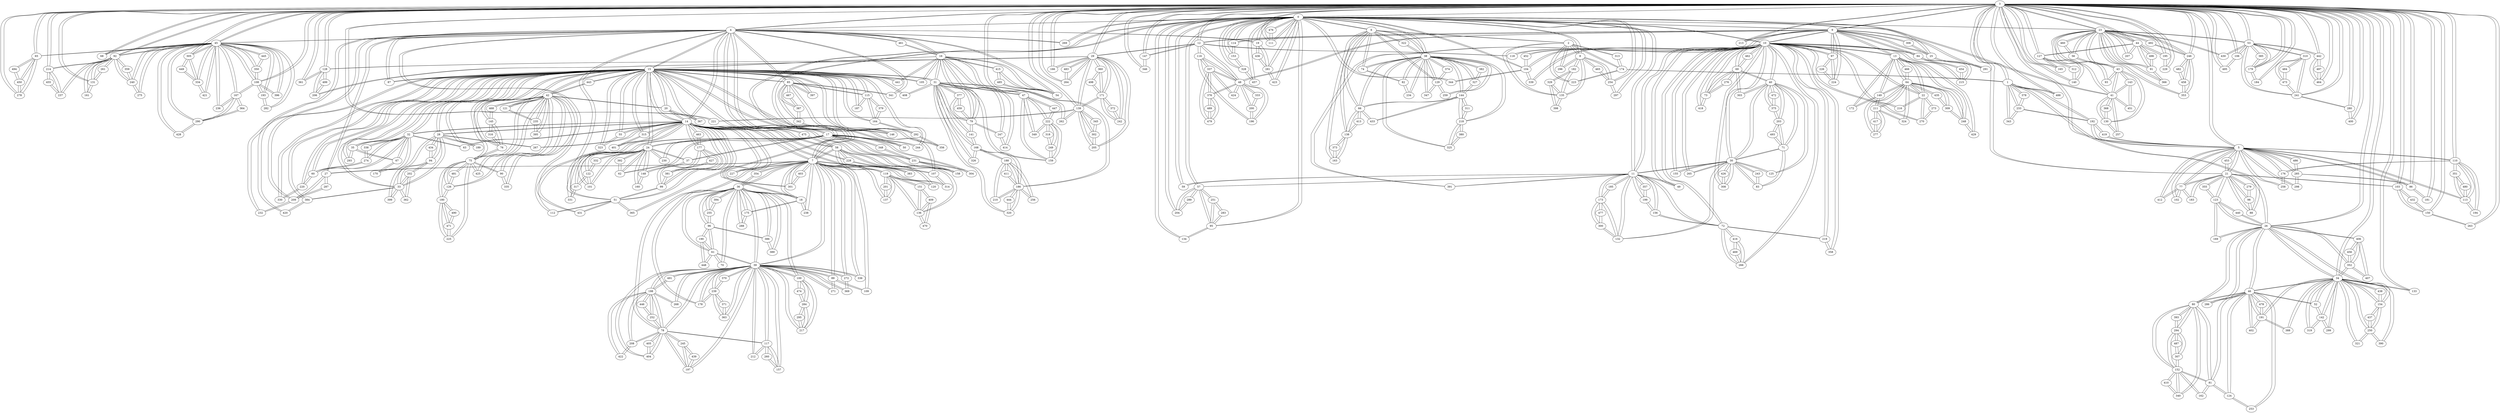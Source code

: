 graph {
  3 -- 0;
  3 -- 1;
  3 -- 4;
  3 -- 5;
  3 -- 9;
  3 -- 12;
  3 -- 21;
  3 -- 23;
  3 -- 26;
  3 -- 29;
  3 -- 34;
  3 -- 44;
  3 -- 45;
  3 -- 53;
  3 -- 65;
  3 -- 68;
  3 -- 86;
  3 -- 88;
  3 -- 92;
  3 -- 103;
  3 -- 106;
  3 -- 108;
  3 -- 110;
  3 -- 111;
  3 -- 127;
  3 -- 128;
  3 -- 131;
  3 -- 133;
  3 -- 139;
  3 -- 140;
  3 -- 147;
  3 -- 150;
  3 -- 165;
  3 -- 166;
  3 -- 179;
  3 -- 181;
  3 -- 184;
  3 -- 195;
  3 -- 213;
  3 -- 214;
  3 -- 221;
  3 -- 229;
  3 -- 241;
  3 -- 246;
  3 -- 262;
  3 -- 263;
  3 -- 264;
  3 -- 278;
  3 -- 280;
  3 -- 305;
  3 -- 346;
  3 -- 361;
  3 -- 400;
  3 -- 442;
  3 -- 464;
  3 -- 488;
  3 -- 495;
  0 -- 3;
  0 -- 4;
  0 -- 6;
  0 -- 7;
  0 -- 8;
  0 -- 9;
  0 -- 10;
  0 -- 11;
  0 -- 19;
  0 -- 23;
  0 -- 25;
  0 -- 38;
  0 -- 41;
  0 -- 57;
  0 -- 59;
  0 -- 95;
  0 -- 104;
  0 -- 107;
  0 -- 111;
  0 -- 114;
  0 -- 134;
  0 -- 153;
  0 -- 204;
  0 -- 254;
  0 -- 269;
  0 -- 281;
  0 -- 297;
  0 -- 328;
  0 -- 344;
  0 -- 423;
  0 -- 457;
  0 -- 476;
  1 -- 3;
  1 -- 5;
  1 -- 174;
  1 -- 192;
  1 -- 233;
  1 -- 343;
  1 -- 378;
  1 -- 488;
  4 -- 0;
  4 -- 3;
  4 -- 7;
  4 -- 14;
  4 -- 15;
  4 -- 16;
  4 -- 19;
  4 -- 27;
  4 -- 45;
  4 -- 51;
  4 -- 54;
  4 -- 85;
  4 -- 87;
  4 -- 112;
  4 -- 209;
  4 -- 232;
  4 -- 269;
  4 -- 341;
  4 -- 365;
  4 -- 461;
  5 -- 1;
  5 -- 3;
  5 -- 21;
  5 -- 77;
  5 -- 86;
  5 -- 102;
  5 -- 110;
  5 -- 113;
  5 -- 176;
  5 -- 192;
  5 -- 258;
  5 -- 285;
  5 -- 298;
  5 -- 412;
  5 -- 419;
  5 -- 453;
  5 -- 486;
  6 -- 0;
  6 -- 2;
  6 -- 38;
  6 -- 66;
  6 -- 74;
  6 -- 129;
  6 -- 138;
  6 -- 163;
  6 -- 322;
  2 -- 6;
  2 -- 8;
  2 -- 135;
  2 -- 174;
  2 -- 223;
  2 -- 296;
  2 -- 313;
  7 -- 0;
  7 -- 4;
  7 -- 14;
  7 -- 18;
  7 -- 27;
  7 -- 36;
  7 -- 39;
  7 -- 58;
  7 -- 78;
  7 -- 89;
  7 -- 107;
  7 -- 109;
  7 -- 119;
  7 -- 137;
  7 -- 227;
  7 -- 238;
  7 -- 272;
  7 -- 301;
  7 -- 314;
  7 -- 336;
  7 -- 354;
  7 -- 403;
  8 -- 0;
  8 -- 2;
  8 -- 135;
  8 -- 182;
  8 -- 254;
  8 -- 296;
  8 -- 465;
  9 -- 0;
  9 -- 3;
  9 -- 10;
  9 -- 12;
  9 -- 13;
  9 -- 25;
  9 -- 48;
  9 -- 84;
  9 -- 97;
  9 -- 114;
  9 -- 118;
  9 -- 213;
  9 -- 224;
  9 -- 291;
  9 -- 306;
  10 -- 0;
  10 -- 9;
  10 -- 11;
  10 -- 13;
  10 -- 22;
  10 -- 30;
  10 -- 40;
  10 -- 49;
  10 -- 69;
  10 -- 72;
  10 -- 73;
  10 -- 84;
  10 -- 97;
  10 -- 104;
  10 -- 155;
  10 -- 215;
  10 -- 216;
  10 -- 219;
  10 -- 265;
  10 -- 266;
  10 -- 270;
  10 -- 308;
  10 -- 339;
  10 -- 358;
  10 -- 391;
  10 -- 418;
  10 -- 452;
  10 -- 462;
  11 -- 0;
  11 -- 10;
  11 -- 30;
  11 -- 49;
  11 -- 57;
  11 -- 59;
  11 -- 72;
  11 -- 132;
  11 -- 156;
  11 -- 173;
  11 -- 185;
  11 -- 199;
  11 -- 357;
  11 -- 391;
  12 -- 3;
  12 -- 9;
  12 -- 29;
  12 -- 48;
  12 -- 116;
  12 -- 118;
  12 -- 147;
  13 -- 9;
  13 -- 10;
  13 -- 22;
  13 -- 64;
  13 -- 149;
  13 -- 172;
  13 -- 248;
  13 -- 429;
  13 -- 466;
  14 -- 4;
  14 -- 7;
  14 -- 15;
  14 -- 17;
  14 -- 18;
  14 -- 20;
  14 -- 28;
  14 -- 32;
  14 -- 51;
  14 -- 55;
  14 -- 58;
  14 -- 63;
  14 -- 99;
  14 -- 158;
  14 -- 177;
  14 -- 227;
  14 -- 228;
  14 -- 267;
  14 -- 301;
  14 -- 315;
  14 -- 383;
  14 -- 401;
  14 -- 431;
  14 -- 463;
  14 -- 475;
  15 -- 4;
  15 -- 14;
  15 -- 16;
  15 -- 17;
  15 -- 20;
  15 -- 24;
  15 -- 28;
  15 -- 31;
  15 -- 32;
  15 -- 33;
  15 -- 35;
  15 -- 42;
  15 -- 50;
  15 -- 55;
  15 -- 60;
  15 -- 75;
  15 -- 85;
  15 -- 87;
  15 -- 105;
  15 -- 115;
  15 -- 121;
  15 -- 146;
  15 -- 164;
  15 -- 187;
  15 -- 189;
  15 -- 220;
  15 -- 244;
  15 -- 292;
  15 -- 293;
  15 -- 315;
  15 -- 323;
  15 -- 330;
  15 -- 356;
  15 -- 367;
  15 -- 384;
  15 -- 397;
  15 -- 408;
  15 -- 420;
  15 -- 441;
  15 -- 443;
  16 -- 4;
  16 -- 15;
  16 -- 31;
  16 -- 47;
  16 -- 54;
  16 -- 79;
  16 -- 105;
  16 -- 247;
  16 -- 414;
  16 -- 415;
  16 -- 441;
  16 -- 461;
  17 -- 14;
  17 -- 15;
  17 -- 24;
  17 -- 37;
  17 -- 50;
  17 -- 62;
  17 -- 101;
  17 -- 158;
  17 -- 230;
  17 -- 231;
  17 -- 244;
  17 -- 304;
  17 -- 348;
  18 -- 7;
  18 -- 14;
  18 -- 36;
  18 -- 175;
  18 -- 238;
  19 -- 0;
  19 -- 4;
  19 -- 281;
  19 -- 436;
  20 -- 14;
  20 -- 15;
  20 -- 42;
  20 -- 367;
  21 -- 3;
  21 -- 5;
  21 -- 26;
  21 -- 77;
  21 -- 88;
  21 -- 98;
  21 -- 103;
  21 -- 123;
  21 -- 183;
  21 -- 279;
  21 -- 355;
  21 -- 453;
  22 -- 10;
  22 -- 13;
  22 -- 64;
  22 -- 216;
  22 -- 270;
  22 -- 273;
  23 -- 0;
  23 -- 3;
  23 -- 41;
  23 -- 43;
  23 -- 44;
  23 -- 53;
  23 -- 56;
  23 -- 91;
  23 -- 93;
  23 -- 207;
  23 -- 246;
  23 -- 353;
  23 -- 366;
  23 -- 430;
  23 -- 460;
  23 -- 492;
  24 -- 15;
  24 -- 17;
  24 -- 37;
  24 -- 62;
  24 -- 101;
  24 -- 122;
  24 -- 148;
  24 -- 160;
  24 -- 230;
  24 -- 317;
  24 -- 331;
  24 -- 332;
  24 -- 392;
  25 -- 0;
  25 -- 9;
  25 -- 291;
  25 -- 306;
  26 -- 3;
  26 -- 21;
  26 -- 34;
  26 -- 46;
  26 -- 80;
  26 -- 123;
  26 -- 154;
  26 -- 169;
  26 -- 286;
  26 -- 352;
  26 -- 406;
  26 -- 440;
  27 -- 4;
  27 -- 7;
  27 -- 209;
  27 -- 287;
  28 -- 14;
  28 -- 15;
  28 -- 33;
  28 -- 94;
  28 -- 189;
  28 -- 267;
  28 -- 399;
  28 -- 434;
  29 -- 3;
  29 -- 12;
  29 -- 128;
  29 -- 139;
  29 -- 166;
  29 -- 171;
  29 -- 205;
  29 -- 206;
  29 -- 242;
  29 -- 264;
  29 -- 360;
  29 -- 483;
  30 -- 10;
  30 -- 11;
  30 -- 40;
  30 -- 71;
  30 -- 83;
  30 -- 125;
  30 -- 132;
  30 -- 155;
  30 -- 243;
  30 -- 265;
  30 -- 308;
  30 -- 426;
  31 -- 15;
  31 -- 16;
  31 -- 47;
  31 -- 79;
  31 -- 141;
  31 -- 159;
  31 -- 168;
  31 -- 186;
  31 -- 320;
  31 -- 326;
  31 -- 377;
  31 -- 408;
  32 -- 14;
  32 -- 15;
  32 -- 35;
  32 -- 60;
  32 -- 63;
  32 -- 67;
  32 -- 170;
  32 -- 274;
  32 -- 338;
  33 -- 15;
  33 -- 28;
  33 -- 94;
  33 -- 202;
  33 -- 362;
  33 -- 384;
  33 -- 399;
  34 -- 3;
  34 -- 26;
  34 -- 46;
  34 -- 52;
  34 -- 133;
  34 -- 142;
  34 -- 154;
  34 -- 191;
  34 -- 250;
  34 -- 299;
  34 -- 319;
  34 -- 321;
  34 -- 352;
  34 -- 388;
  34 -- 390;
  34 -- 438;
  35 -- 15;
  35 -- 32;
  35 -- 67;
  35 -- 293;
  36 -- 7;
  36 -- 18;
  36 -- 39;
  36 -- 61;
  36 -- 70;
  36 -- 96;
  36 -- 100;
  36 -- 175;
  36 -- 178;
  36 -- 255;
  36 -- 288;
  36 -- 354;
  36 -- 386;
  36 -- 389;
  36 -- 394;
  37 -- 17;
  37 -- 24;
  37 -- 148;
  38 -- 0;
  38 -- 6;
  38 -- 66;
  38 -- 74;
  38 -- 82;
  38 -- 129;
  38 -- 144;
  38 -- 218;
  38 -- 234;
  38 -- 259;
  38 -- 322;
  38 -- 325;
  38 -- 327;
  38 -- 347;
  38 -- 374;
  38 -- 382;
  39 -- 7;
  39 -- 36;
  39 -- 61;
  39 -- 78;
  39 -- 89;
  39 -- 100;
  39 -- 117;
  39 -- 157;
  39 -- 178;
  39 -- 197;
  39 -- 198;
  39 -- 212;
  39 -- 217;
  39 -- 239;
  39 -- 268;
  39 -- 271;
  39 -- 272;
  39 -- 336;
  39 -- 363;
  39 -- 369;
  39 -- 370;
  39 -- 404;
  39 -- 491;
  40 -- 10;
  40 -- 30;
  40 -- 69;
  40 -- 71;
  40 -- 125;
  40 -- 203;
  40 -- 303;
  40 -- 375;
  40 -- 472;
  41 -- 0;
  41 -- 23;
  41 -- 43;
  41 -- 130;
  41 -- 143;
  41 -- 257;
  41 -- 368;
  41 -- 451;
  42 -- 15;
  42 -- 20;
  42 -- 75;
  42 -- 76;
  42 -- 90;
  42 -- 121;
  42 -- 126;
  42 -- 145;
  42 -- 235;
  42 -- 335;
  42 -- 395;
  42 -- 425;
  42 -- 443;
  42 -- 468;
  43 -- 23;
  43 -- 41;
  43 -- 56;
  43 -- 93;
  43 -- 130;
  43 -- 143;
  44 -- 3;
  44 -- 23;
  44 -- 91;
  44 -- 127;
  44 -- 195;
  44 -- 207;
  44 -- 496;
  45 -- 3;
  45 -- 4;
  45 -- 65;
  45 -- 68;
  45 -- 92;
  45 -- 108;
  45 -- 167;
  45 -- 193;
  45 -- 236;
  45 -- 240;
  45 -- 275;
  45 -- 282;
  45 -- 290;
  45 -- 305;
  45 -- 334;
  45 -- 350;
  45 -- 396;
  45 -- 421;
  45 -- 428;
  45 -- 445;
  46 -- 26;
  46 -- 34;
  46 -- 52;
  46 -- 80;
  46 -- 81;
  46 -- 124;
  46 -- 191;
  46 -- 253;
  46 -- 286;
  46 -- 402;
  46 -- 478;
  47 -- 16;
  47 -- 31;
  47 -- 159;
  47 -- 222;
  47 -- 349;
  47 -- 447;
  48 -- 9;
  48 -- 12;
  48 -- 116;
  48 -- 196;
  48 -- 200;
  48 -- 333;
  48 -- 337;
  48 -- 376;
  48 -- 424;
  49 -- 10;
  49 -- 11;
  50 -- 15;
  50 -- 17;
  51 -- 4;
  51 -- 14;
  51 -- 99;
  51 -- 112;
  51 -- 365;
  51 -- 431;
  52 -- 34;
  52 -- 46;
  52 -- 142;
  53 -- 3;
  53 -- 23;
  53 -- 106;
  53 -- 179;
  53 -- 241;
  53 -- 310;
  53 -- 385;
  53 -- 430;
  53 -- 442;
  54 -- 4;
  54 -- 16;
  54 -- 415;
  54 -- 485;
  55 -- 14;
  55 -- 15;
  55 -- 323;
  56 -- 23;
  56 -- 43;
  56 -- 460;
  57 -- 0;
  57 -- 11;
  57 -- 95;
  57 -- 204;
  57 -- 251;
  57 -- 289;
  58 -- 7;
  58 -- 14;
  58 -- 119;
  58 -- 120;
  58 -- 136;
  58 -- 228;
  58 -- 475;
  59 -- 0;
  59 -- 11;
  60 -- 15;
  60 -- 32;
  60 -- 220;
  60 -- 274;
  61 -- 36;
  61 -- 39;
  61 -- 70;
  61 -- 96;
  61 -- 190;
  61 -- 448;
  62 -- 17;
  62 -- 24;
  62 -- 392;
  63 -- 14;
  63 -- 32;
  64 -- 13;
  64 -- 22;
  64 -- 149;
  64 -- 211;
  64 -- 248;
  64 -- 277;
  64 -- 309;
  64 -- 324;
  64 -- 435;
  64 -- 466;
  65 -- 3;
  65 -- 45;
  65 -- 278;
  65 -- 450;
  65 -- 494;
  66 -- 6;
  66 -- 38;
  66 -- 138;
  66 -- 144;
  66 -- 413;
  66 -- 433;
  67 -- 32;
  67 -- 35;
  67 -- 170;
  68 -- 3;
  68 -- 45;
  69 -- 10;
  69 -- 40;
  69 -- 73;
  69 -- 276;
  69 -- 303;
  69 -- 462;
  70 -- 36;
  70 -- 61;
  71 -- 30;
  71 -- 40;
  71 -- 83;
  71 -- 203;
  71 -- 493;
  72 -- 10;
  72 -- 11;
  72 -- 156;
  72 -- 219;
  72 -- 266;
  72 -- 416;
  73 -- 10;
  73 -- 69;
  73 -- 276;
  73 -- 418;
  74 -- 6;
  74 -- 38;
  74 -- 82;
  75 -- 15;
  75 -- 42;
  75 -- 76;
  75 -- 90;
  75 -- 126;
  75 -- 180;
  75 -- 225;
  75 -- 425;
  75 -- 481;
  76 -- 42;
  76 -- 75;
  76 -- 145;
  76 -- 316;
  77 -- 5;
  77 -- 21;
  77 -- 102;
  77 -- 183;
  77 -- 412;
  78 -- 7;
  78 -- 39;
  78 -- 117;
  78 -- 197;
  78 -- 198;
  78 -- 208;
  78 -- 245;
  78 -- 252;
  78 -- 404;
  78 -- 405;
  79 -- 16;
  79 -- 31;
  79 -- 141;
  79 -- 247;
  79 -- 377;
  79 -- 459;
  80 -- 26;
  80 -- 46;
  80 -- 81;
  80 -- 152;
  80 -- 294;
  80 -- 340;
  80 -- 393;
  81 -- 46;
  81 -- 80;
  81 -- 124;
  81 -- 152;
  81 -- 162;
  82 -- 38;
  82 -- 74;
  82 -- 234;
  83 -- 30;
  83 -- 71;
  83 -- 243;
  84 -- 9;
  84 -- 10;
  84 -- 215;
  84 -- 454;
  85 -- 4;
  85 -- 15;
  85 -- 115;
  85 -- 146;
  85 -- 341;
  85 -- 342;
  85 -- 387;
  85 -- 397;
  85 -- 467;
  86 -- 3;
  86 -- 5;
  86 -- 181;
  86 -- 285;
  87 -- 4;
  87 -- 15;
  88 -- 3;
  88 -- 21;
  88 -- 98;
  89 -- 7;
  89 -- 39;
  89 -- 109;
  89 -- 271;
  90 -- 42;
  90 -- 75;
  90 -- 335;
  91 -- 23;
  91 -- 44;
  91 -- 366;
  91 -- 496;
  92 -- 3;
  92 -- 45;
  92 -- 131;
  92 -- 161;
  92 -- 214;
  92 -- 237;
  92 -- 240;
  92 -- 261;
  92 -- 359;
  93 -- 23;
  93 -- 43;
  94 -- 28;
  94 -- 33;
  94 -- 202;
  94 -- 434;
  95 -- 0;
  95 -- 57;
  95 -- 134;
  95 -- 251;
  95 -- 283;
  96 -- 36;
  96 -- 61;
  96 -- 190;
  96 -- 255;
  96 -- 386;
  97 -- 9;
  97 -- 10;
  97 -- 224;
  97 -- 226;
  98 -- 21;
  98 -- 88;
  98 -- 279;
  99 -- 14;
  99 -- 51;
  99 -- 177;
  99 -- 381;
  100 -- 36;
  100 -- 39;
  100 -- 217;
  100 -- 284;
  100 -- 474;
  101 -- 17;
  101 -- 24;
  101 -- 122;
  102 -- 5;
  102 -- 77;
  103 -- 3;
  103 -- 21;
  103 -- 150;
  103 -- 432;
  104 -- 0;
  104 -- 10;
  104 -- 339;
  104 -- 344;
  104 -- 452;
  105 -- 15;
  105 -- 16;
  106 -- 3;
  106 -- 53;
  106 -- 495;
  107 -- 0;
  107 -- 7;
  107 -- 314;
  108 -- 3;
  108 -- 45;
  108 -- 167;
  108 -- 193;
  108 -- 350;
  108 -- 396;
  109 -- 7;
  109 -- 89;
  110 -- 3;
  110 -- 5;
  110 -- 113;
  110 -- 176;
  110 -- 194;
  110 -- 351;
  111 -- 0;
  111 -- 3;
  111 -- 476;
  112 -- 4;
  112 -- 51;
  113 -- 5;
  113 -- 110;
  113 -- 194;
  113 -- 351;
  113 -- 480;
  114 -- 0;
  114 -- 9;
  114 -- 153;
  115 -- 15;
  115 -- 85;
  115 -- 164;
  115 -- 187;
  115 -- 379;
  116 -- 12;
  116 -- 48;
  116 -- 196;
  116 -- 337;
  117 -- 39;
  117 -- 78;
  117 -- 157;
  117 -- 212;
  117 -- 260;
  118 -- 9;
  118 -- 12;
  119 -- 7;
  119 -- 58;
  119 -- 120;
  119 -- 136;
  119 -- 137;
  119 -- 151;
  119 -- 201;
  120 -- 58;
  120 -- 119;
  121 -- 15;
  121 -- 42;
  121 -- 235;
  122 -- 24;
  122 -- 101;
  122 -- 317;
  122 -- 332;
  123 -- 21;
  123 -- 26;
  123 -- 169;
  123 -- 355;
  123 -- 440;
  124 -- 46;
  124 -- 81;
  124 -- 253;
  125 -- 30;
  125 -- 40;
  126 -- 42;
  126 -- 75;
  126 -- 180;
  126 -- 481;
  127 -- 3;
  127 -- 44;
  127 -- 140;
  127 -- 165;
  127 -- 312;
  128 -- 3;
  128 -- 29;
  128 -- 206;
  128 -- 361;
  128 -- 499;
  129 -- 6;
  129 -- 38;
  129 -- 259;
  129 -- 347;
  129 -- 374;
  130 -- 41;
  130 -- 43;
  130 -- 257;
  130 -- 368;
  131 -- 3;
  131 -- 92;
  131 -- 161;
  131 -- 261;
  132 -- 11;
  132 -- 30;
  132 -- 173;
  132 -- 300;
  133 -- 3;
  133 -- 34;
  134 -- 0;
  134 -- 95;
  135 -- 2;
  135 -- 8;
  135 -- 182;
  135 -- 329;
  135 -- 398;
  136 -- 58;
  136 -- 119;
  136 -- 151;
  136 -- 409;
  136 -- 470;
  137 -- 7;
  137 -- 119;
  137 -- 201;
  138 -- 6;
  138 -- 66;
  138 -- 163;
  138 -- 373;
  138 -- 413;
  139 -- 3;
  139 -- 29;
  139 -- 171;
  139 -- 205;
  139 -- 221;
  139 -- 262;
  139 -- 302;
  139 -- 345;
  140 -- 3;
  140 -- 127;
  140 -- 312;
  141 -- 31;
  141 -- 79;
  141 -- 168;
  142 -- 34;
  142 -- 52;
  142 -- 299;
  142 -- 319;
  143 -- 41;
  143 -- 43;
  143 -- 451;
  144 -- 38;
  144 -- 66;
  144 -- 218;
  144 -- 311;
  144 -- 327;
  144 -- 433;
  145 -- 42;
  145 -- 76;
  145 -- 316;
  145 -- 468;
  146 -- 15;
  146 -- 85;
  146 -- 342;
  147 -- 3;
  147 -- 12;
  147 -- 346;
  148 -- 24;
  148 -- 37;
  148 -- 160;
  149 -- 13;
  149 -- 64;
  149 -- 172;
  149 -- 211;
  150 -- 3;
  150 -- 103;
  150 -- 263;
  150 -- 432;
  151 -- 119;
  151 -- 136;
  151 -- 409;
  152 -- 80;
  152 -- 81;
  152 -- 162;
  152 -- 294;
  152 -- 307;
  152 -- 340;
  152 -- 410;
  153 -- 0;
  153 -- 114;
  153 -- 328;
  154 -- 26;
  154 -- 34;
  154 -- 250;
  154 -- 437;
  154 -- 438;
  155 -- 10;
  155 -- 30;
  156 -- 11;
  156 -- 72;
  156 -- 199;
  157 -- 39;
  157 -- 117;
  157 -- 260;
  158 -- 14;
  158 -- 17;
  158 -- 231;
  159 -- 31;
  159 -- 47;
  159 -- 222;
  159 -- 249;
  160 -- 24;
  160 -- 148;
  161 -- 92;
  161 -- 131;
  162 -- 81;
  162 -- 152;
  163 -- 6;
  163 -- 138;
  163 -- 373;
  164 -- 15;
  164 -- 115;
  164 -- 292;
  164 -- 379;
  165 -- 3;
  165 -- 127;
  166 -- 3;
  166 -- 29;
  167 -- 45;
  167 -- 108;
  167 -- 236;
  167 -- 290;
  167 -- 364;
  168 -- 31;
  168 -- 141;
  168 -- 186;
  168 -- 188;
  168 -- 326;
  169 -- 26;
  169 -- 123;
  170 -- 32;
  170 -- 67;
  171 -- 29;
  171 -- 139;
  171 -- 242;
  171 -- 360;
  171 -- 372;
  171 -- 498;
  172 -- 13;
  172 -- 149;
  173 -- 11;
  173 -- 132;
  173 -- 185;
  173 -- 300;
  173 -- 477;
  174 -- 1;
  174 -- 2;
  174 -- 223;
  174 -- 313;
  175 -- 18;
  175 -- 36;
  175 -- 288;
  176 -- 5;
  176 -- 110;
  176 -- 258;
  177 -- 14;
  177 -- 99;
  177 -- 381;
  177 -- 427;
  177 -- 463;
  178 -- 36;
  178 -- 39;
  178 -- 239;
  179 -- 3;
  179 -- 53;
  179 -- 184;
  179 -- 385;
  180 -- 75;
  180 -- 126;
  180 -- 225;
  180 -- 471;
  180 -- 490;
  181 -- 3;
  181 -- 86;
  182 -- 8;
  182 -- 135;
  182 -- 329;
  183 -- 21;
  183 -- 77;
  184 -- 3;
  184 -- 179;
  185 -- 11;
  185 -- 173;
  186 -- 31;
  186 -- 168;
  186 -- 188;
  186 -- 210;
  186 -- 256;
  186 -- 320;
  186 -- 411;
  186 -- 444;
  187 -- 15;
  187 -- 115;
  188 -- 168;
  188 -- 186;
  188 -- 210;
  188 -- 256;
  188 -- 411;
  189 -- 15;
  189 -- 28;
  190 -- 61;
  190 -- 96;
  190 -- 448;
  191 -- 34;
  191 -- 46;
  191 -- 388;
  191 -- 402;
  191 -- 478;
  192 -- 1;
  192 -- 5;
  192 -- 233;
  192 -- 419;
  193 -- 45;
  193 -- 108;
  193 -- 282;
  194 -- 110;
  194 -- 113;
  195 -- 3;
  195 -- 44;
  195 -- 229;
  196 -- 48;
  196 -- 116;
  196 -- 200;
  197 -- 39;
  197 -- 78;
  197 -- 245;
  197 -- 439;
  198 -- 39;
  198 -- 78;
  198 -- 208;
  198 -- 252;
  198 -- 268;
  198 -- 422;
  198 -- 446;
  198 -- 491;
  199 -- 11;
  199 -- 156;
  199 -- 357;
  200 -- 48;
  200 -- 196;
  200 -- 333;
  201 -- 119;
  201 -- 137;
  202 -- 33;
  202 -- 94;
  202 -- 362;
  203 -- 40;
  203 -- 71;
  203 -- 375;
  203 -- 493;
  204 -- 0;
  204 -- 57;
  204 -- 289;
  205 -- 29;
  205 -- 139;
  205 -- 302;
  206 -- 29;
  206 -- 128;
  206 -- 499;
  207 -- 23;
  207 -- 44;
  208 -- 78;
  208 -- 198;
  208 -- 422;
  209 -- 4;
  209 -- 27;
  209 -- 232;
  209 -- 287;
  210 -- 186;
  210 -- 188;
  211 -- 64;
  211 -- 149;
  211 -- 277;
  211 -- 324;
  211 -- 417;
  212 -- 39;
  212 -- 117;
  213 -- 3;
  213 -- 9;
  214 -- 3;
  214 -- 92;
  214 -- 237;
  214 -- 455;
  215 -- 10;
  215 -- 84;
  215 -- 454;
  216 -- 10;
  216 -- 22;
  217 -- 39;
  217 -- 100;
  217 -- 284;
  217 -- 295;
  218 -- 38;
  218 -- 144;
  218 -- 311;
  218 -- 325;
  218 -- 380;
  219 -- 10;
  219 -- 72;
  219 -- 358;
  220 -- 15;
  220 -- 60;
  220 -- 330;
  221 -- 3;
  221 -- 139;
  222 -- 47;
  222 -- 159;
  222 -- 249;
  222 -- 318;
  222 -- 349;
  222 -- 447;
  223 -- 2;
  223 -- 174;
  224 -- 9;
  224 -- 97;
  224 -- 226;
  225 -- 75;
  225 -- 180;
  225 -- 471;
  226 -- 97;
  226 -- 224;
  227 -- 7;
  227 -- 14;
  228 -- 14;
  228 -- 58;
  228 -- 383;
  229 -- 3;
  229 -- 195;
  230 -- 17;
  230 -- 24;
  231 -- 17;
  231 -- 158;
  231 -- 304;
  231 -- 348;
  232 -- 4;
  232 -- 209;
  233 -- 1;
  233 -- 192;
  233 -- 343;
  233 -- 378;
  234 -- 38;
  234 -- 82;
  235 -- 42;
  235 -- 121;
  235 -- 395;
  236 -- 45;
  236 -- 167;
  237 -- 92;
  237 -- 214;
  237 -- 455;
  238 -- 7;
  238 -- 18;
  239 -- 39;
  239 -- 178;
  239 -- 363;
  239 -- 370;
  239 -- 371;
  240 -- 45;
  240 -- 92;
  240 -- 275;
  240 -- 359;
  241 -- 3;
  241 -- 53;
  241 -- 280;
  241 -- 310;
  241 -- 473;
  242 -- 29;
  242 -- 171;
  242 -- 372;
  243 -- 30;
  243 -- 83;
  244 -- 15;
  244 -- 17;
  245 -- 78;
  245 -- 197;
  245 -- 439;
  246 -- 3;
  246 -- 23;
  246 -- 353;
  246 -- 458;
  246 -- 482;
  246 -- 492;
  247 -- 16;
  247 -- 79;
  247 -- 414;
  248 -- 13;
  248 -- 64;
  248 -- 309;
  248 -- 429;
  249 -- 159;
  249 -- 222;
  249 -- 318;
  250 -- 34;
  250 -- 154;
  250 -- 321;
  250 -- 390;
  250 -- 437;
  251 -- 57;
  251 -- 95;
  251 -- 283;
  252 -- 78;
  252 -- 198;
  252 -- 446;
  253 -- 46;
  253 -- 124;
  254 -- 0;
  254 -- 8;
  254 -- 297;
  254 -- 465;
  255 -- 36;
  255 -- 96;
  255 -- 394;
  256 -- 186;
  256 -- 188;
  257 -- 41;
  257 -- 130;
  258 -- 5;
  258 -- 176;
  259 -- 38;
  259 -- 129;
  260 -- 117;
  260 -- 157;
  261 -- 92;
  261 -- 131;
  262 -- 3;
  262 -- 139;
  263 -- 3;
  263 -- 150;
  264 -- 3;
  264 -- 29;
  264 -- 483;
  265 -- 10;
  265 -- 30;
  266 -- 10;
  266 -- 72;
  266 -- 416;
  266 -- 469;
  267 -- 14;
  267 -- 28;
  268 -- 39;
  268 -- 198;
  269 -- 0;
  269 -- 4;
  270 -- 10;
  270 -- 22;
  270 -- 273;
  271 -- 39;
  271 -- 89;
  272 -- 7;
  272 -- 39;
  272 -- 369;
  273 -- 22;
  273 -- 270;
  274 -- 32;
  274 -- 60;
  274 -- 338;
  275 -- 45;
  275 -- 240;
  276 -- 69;
  276 -- 73;
  277 -- 64;
  277 -- 211;
  277 -- 417;
  278 -- 3;
  278 -- 65;
  278 -- 450;
  279 -- 21;
  279 -- 98;
  280 -- 3;
  280 -- 241;
  280 -- 400;
  281 -- 0;
  281 -- 19;
  281 -- 423;
  281 -- 436;
  282 -- 45;
  282 -- 193;
  283 -- 95;
  283 -- 251;
  284 -- 100;
  284 -- 217;
  284 -- 295;
  284 -- 474;
  285 -- 5;
  285 -- 86;
  285 -- 298;
  285 -- 486;
  286 -- 26;
  286 -- 46;
  287 -- 27;
  287 -- 209;
  288 -- 36;
  288 -- 175;
  289 -- 57;
  289 -- 204;
  290 -- 45;
  290 -- 167;
  290 -- 364;
  290 -- 428;
  291 -- 9;
  291 -- 25;
  292 -- 15;
  292 -- 164;
  292 -- 356;
  293 -- 15;
  293 -- 35;
  294 -- 80;
  294 -- 152;
  294 -- 307;
  294 -- 393;
  294 -- 487;
  295 -- 217;
  295 -- 284;
  296 -- 2;
  296 -- 8;
  297 -- 0;
  297 -- 254;
  298 -- 5;
  298 -- 285;
  299 -- 34;
  299 -- 142;
  300 -- 132;
  300 -- 173;
  300 -- 477;
  301 -- 7;
  301 -- 14;
  301 -- 403;
  302 -- 139;
  302 -- 205;
  302 -- 345;
  303 -- 40;
  303 -- 69;
  304 -- 17;
  304 -- 231;
  305 -- 3;
  305 -- 45;
  305 -- 334;
  305 -- 449;
  306 -- 9;
  306 -- 25;
  307 -- 152;
  307 -- 294;
  307 -- 487;
  308 -- 10;
  308 -- 30;
  308 -- 426;
  309 -- 64;
  309 -- 248;
  309 -- 435;
  310 -- 53;
  310 -- 241;
  310 -- 473;
  310 -- 484;
  311 -- 144;
  311 -- 218;
  312 -- 127;
  312 -- 140;
  313 -- 2;
  313 -- 174;
  314 -- 7;
  314 -- 107;
  315 -- 14;
  315 -- 15;
  315 -- 401;
  316 -- 76;
  316 -- 145;
  317 -- 24;
  317 -- 122;
  317 -- 331;
  318 -- 222;
  318 -- 249;
  319 -- 34;
  319 -- 142;
  320 -- 31;
  320 -- 186;
  320 -- 444;
  321 -- 34;
  321 -- 250;
  322 -- 6;
  322 -- 38;
  323 -- 15;
  323 -- 55;
  324 -- 64;
  324 -- 211;
  325 -- 38;
  325 -- 218;
  325 -- 380;
  326 -- 31;
  326 -- 168;
  327 -- 38;
  327 -- 144;
  327 -- 382;
  328 -- 0;
  328 -- 153;
  328 -- 457;
  329 -- 135;
  329 -- 182;
  329 -- 398;
  330 -- 15;
  330 -- 220;
  331 -- 24;
  331 -- 317;
  332 -- 24;
  332 -- 122;
  333 -- 48;
  333 -- 200;
  334 -- 45;
  334 -- 305;
  334 -- 421;
  334 -- 449;
  335 -- 42;
  335 -- 90;
  336 -- 7;
  336 -- 39;
  337 -- 48;
  337 -- 116;
  337 -- 376;
  337 -- 424;
  337 -- 479;
  338 -- 32;
  338 -- 274;
  339 -- 10;
  339 -- 104;
  340 -- 80;
  340 -- 152;
  340 -- 410;
  341 -- 4;
  341 -- 85;
  342 -- 85;
  342 -- 146;
  342 -- 387;
  343 -- 1;
  343 -- 233;
  344 -- 0;
  344 -- 104;
  345 -- 139;
  345 -- 302;
  346 -- 3;
  346 -- 147;
  347 -- 38;
  347 -- 129;
  348 -- 17;
  348 -- 231;
  349 -- 47;
  349 -- 222;
  350 -- 45;
  350 -- 108;
  350 -- 445;
  351 -- 110;
  351 -- 113;
  351 -- 480;
  352 -- 26;
  352 -- 34;
  352 -- 406;
  352 -- 407;
  352 -- 456;
  353 -- 23;
  353 -- 246;
  353 -- 458;
  354 -- 7;
  354 -- 36;
  355 -- 21;
  355 -- 123;
  356 -- 15;
  356 -- 292;
  357 -- 11;
  357 -- 199;
  358 -- 10;
  358 -- 219;
  359 -- 92;
  359 -- 240;
  360 -- 29;
  360 -- 171;
  360 -- 498;
  361 -- 3;
  361 -- 128;
  362 -- 33;
  362 -- 202;
  363 -- 39;
  363 -- 239;
  363 -- 371;
  364 -- 167;
  364 -- 290;
  365 -- 4;
  365 -- 51;
  366 -- 23;
  366 -- 91;
  367 -- 15;
  367 -- 20;
  368 -- 41;
  368 -- 130;
  369 -- 39;
  369 -- 272;
  370 -- 39;
  370 -- 239;
  371 -- 239;
  371 -- 363;
  372 -- 171;
  372 -- 242;
  373 -- 138;
  373 -- 163;
  374 -- 38;
  374 -- 129;
  375 -- 40;
  375 -- 203;
  375 -- 472;
  376 -- 48;
  376 -- 337;
  376 -- 479;
  376 -- 489;
  377 -- 31;
  377 -- 79;
  377 -- 459;
  378 -- 1;
  378 -- 233;
  379 -- 115;
  379 -- 164;
  380 -- 218;
  380 -- 325;
  381 -- 99;
  381 -- 177;
  381 -- 427;
  382 -- 38;
  382 -- 327;
  383 -- 14;
  383 -- 228;
  384 -- 15;
  384 -- 33;
  384 -- 420;
  385 -- 53;
  385 -- 179;
  386 -- 36;
  386 -- 96;
  386 -- 389;
  387 -- 85;
  387 -- 342;
  387 -- 467;
  388 -- 34;
  388 -- 191;
  389 -- 36;
  389 -- 386;
  390 -- 34;
  390 -- 250;
  391 -- 10;
  391 -- 11;
  392 -- 24;
  392 -- 62;
  393 -- 80;
  393 -- 294;
  394 -- 36;
  394 -- 255;
  395 -- 42;
  395 -- 235;
  396 -- 45;
  396 -- 108;
  397 -- 15;
  397 -- 85;
  398 -- 135;
  398 -- 329;
  399 -- 28;
  399 -- 33;
  400 -- 3;
  400 -- 280;
  401 -- 14;
  401 -- 315;
  402 -- 46;
  402 -- 191;
  403 -- 7;
  403 -- 301;
  404 -- 39;
  404 -- 78;
  404 -- 405;
  405 -- 78;
  405 -- 404;
  406 -- 26;
  406 -- 352;
  406 -- 407;
  406 -- 456;
  407 -- 352;
  407 -- 406;
  408 -- 15;
  408 -- 31;
  409 -- 136;
  409 -- 151;
  409 -- 470;
  410 -- 152;
  410 -- 340;
  411 -- 186;
  411 -- 188;
  412 -- 5;
  412 -- 77;
  413 -- 66;
  413 -- 138;
  414 -- 16;
  414 -- 247;
  415 -- 16;
  415 -- 54;
  415 -- 485;
  416 -- 72;
  416 -- 266;
  416 -- 469;
  417 -- 211;
  417 -- 277;
  418 -- 10;
  418 -- 73;
  419 -- 5;
  419 -- 192;
  420 -- 15;
  420 -- 384;
  421 -- 45;
  421 -- 334;
  422 -- 198;
  422 -- 208;
  423 -- 0;
  423 -- 281;
  424 -- 48;
  424 -- 337;
  425 -- 42;
  425 -- 75;
  426 -- 30;
  426 -- 308;
  427 -- 177;
  427 -- 381;
  428 -- 45;
  428 -- 290;
  429 -- 13;
  429 -- 248;
  430 -- 23;
  430 -- 53;
  431 -- 14;
  431 -- 51;
  432 -- 103;
  432 -- 150;
  433 -- 66;
  433 -- 144;
  434 -- 28;
  434 -- 94;
  435 -- 64;
  435 -- 309;
  436 -- 19;
  436 -- 281;
  437 -- 154;
  437 -- 250;
  438 -- 34;
  438 -- 154;
  439 -- 197;
  439 -- 245;
  440 -- 26;
  440 -- 123;
  441 -- 15;
  441 -- 16;
  442 -- 3;
  442 -- 53;
  442 -- 464;
  442 -- 497;
  443 -- 15;
  443 -- 42;
  444 -- 186;
  444 -- 320;
  445 -- 45;
  445 -- 350;
  446 -- 198;
  446 -- 252;
  447 -- 47;
  447 -- 222;
  448 -- 61;
  448 -- 190;
  449 -- 305;
  449 -- 334;
  450 -- 65;
  450 -- 278;
  450 -- 494;
  451 -- 41;
  451 -- 143;
  452 -- 10;
  452 -- 104;
  453 -- 5;
  453 -- 21;
  454 -- 84;
  454 -- 215;
  455 -- 214;
  455 -- 237;
  456 -- 352;
  456 -- 406;
  457 -- 0;
  457 -- 328;
  458 -- 246;
  458 -- 353;
  458 -- 482;
  459 -- 79;
  459 -- 377;
  460 -- 23;
  460 -- 56;
  461 -- 4;
  461 -- 16;
  462 -- 10;
  462 -- 69;
  463 -- 14;
  463 -- 177;
  464 -- 3;
  464 -- 442;
  464 -- 497;
  465 -- 8;
  465 -- 254;
  466 -- 13;
  466 -- 64;
  467 -- 85;
  467 -- 387;
  468 -- 42;
  468 -- 145;
  469 -- 266;
  469 -- 416;
  470 -- 136;
  470 -- 409;
  471 -- 180;
  471 -- 225;
  471 -- 490;
  472 -- 40;
  472 -- 375;
  473 -- 241;
  473 -- 310;
  473 -- 484;
  474 -- 100;
  474 -- 284;
  475 -- 14;
  475 -- 58;
  476 -- 0;
  476 -- 111;
  477 -- 173;
  477 -- 300;
  478 -- 46;
  478 -- 191;
  479 -- 337;
  479 -- 376;
  479 -- 489;
  480 -- 113;
  480 -- 351;
  481 -- 75;
  481 -- 126;
  482 -- 246;
  482 -- 458;
  483 -- 29;
  483 -- 264;
  484 -- 310;
  484 -- 473;
  485 -- 54;
  485 -- 415;
  486 -- 5;
  486 -- 285;
  487 -- 294;
  487 -- 307;
  488 -- 1;
  488 -- 3;
  489 -- 376;
  489 -- 479;
  490 -- 180;
  490 -- 471;
  491 -- 39;
  491 -- 198;
  492 -- 23;
  492 -- 246;
  493 -- 71;
  493 -- 203;
  494 -- 65;
  494 -- 450;
  495 -- 3;
  495 -- 106;
  496 -- 44;
  496 -- 91;
  497 -- 442;
  497 -- 464;
  498 -- 171;
  498 -- 360;
  499 -- 128;
  499 -- 206;
}